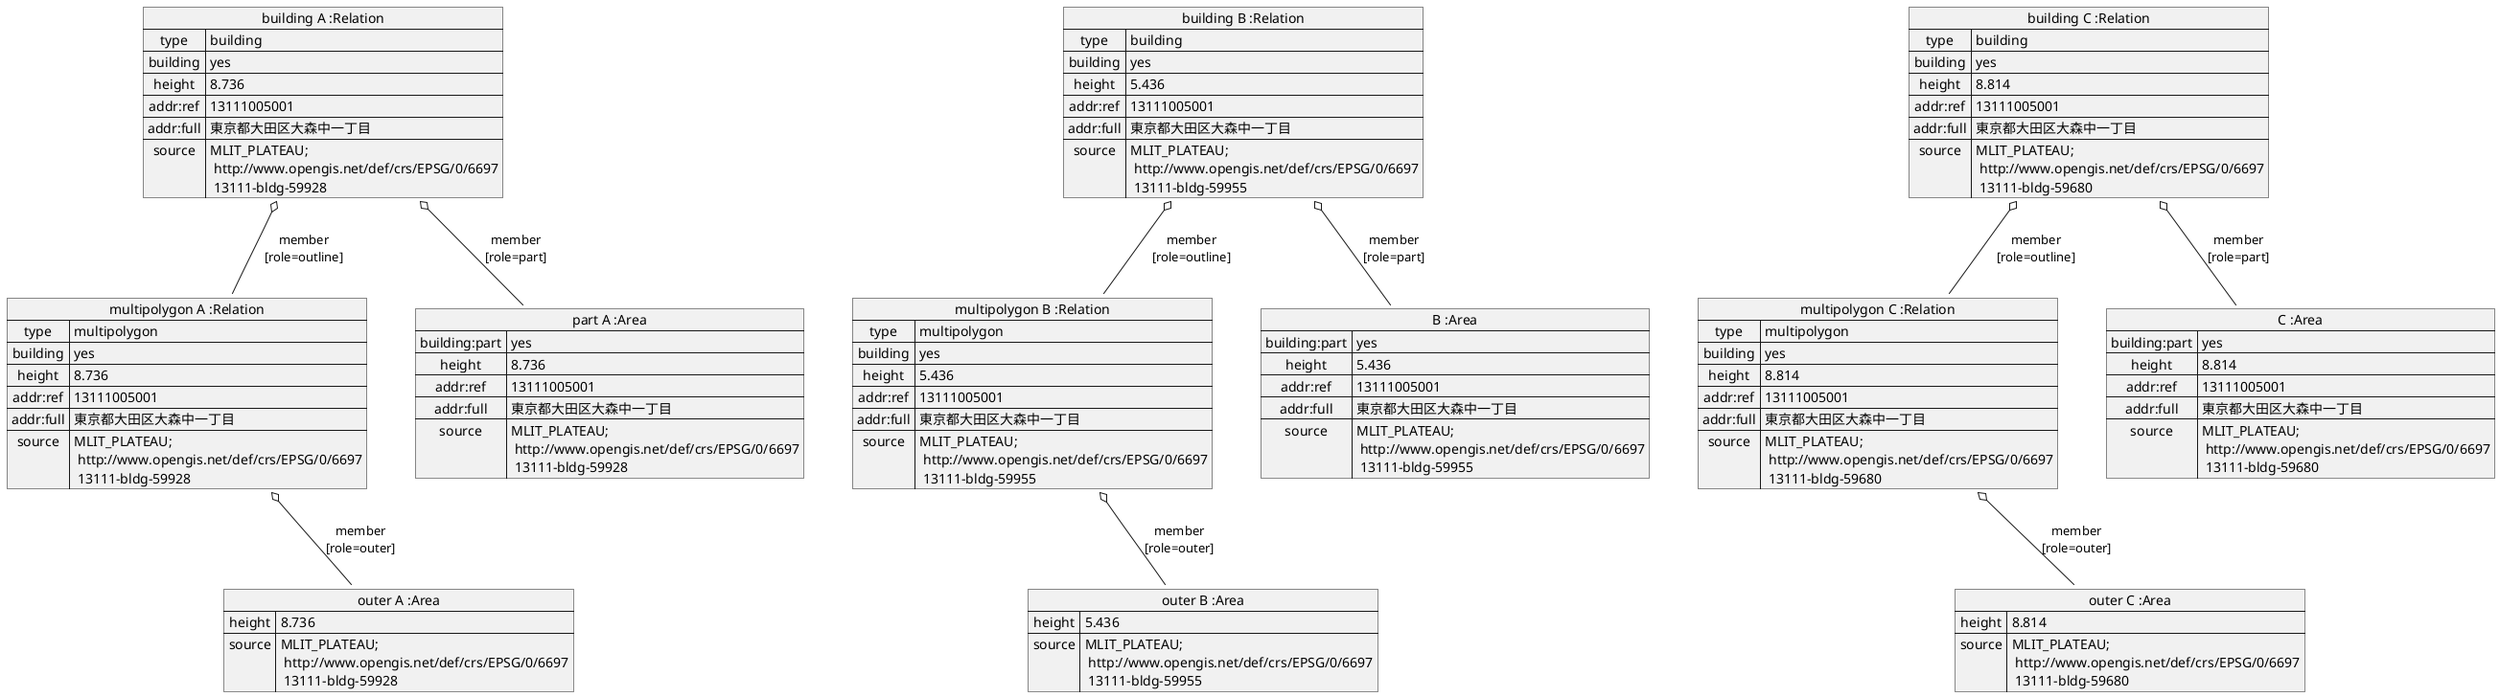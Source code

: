@startuml
map "building A :Relation" as buildingA {
 type => building
 building => yes
 height => 8.736
 addr:ref => 13111005001
 addr:full => 東京都大田区大森中一丁目
 source => MLIT_PLATEAU;\n http://www.opengis.net/def/crs/EPSG/0/6697\n 13111-bldg-59928
}

map "multipolygon A :Relation" as polygonA {
 type => multipolygon
 building => yes
 height => 8.736
 addr:ref => 13111005001
 addr:full => 東京都大田区大森中一丁目
 source => MLIT_PLATEAU;\n http://www.opengis.net/def/crs/EPSG/0/6697\n 13111-bldg-59928
}

map "part A :Area" as partA {
 building:part => yes
 height => 8.736
 addr:ref => 13111005001
 addr:full => 東京都大田区大森中一丁目
 source => MLIT_PLATEAU;\n http://www.opengis.net/def/crs/EPSG/0/6697\n 13111-bldg-59928
}

map "outer A :Area" as outerA {
 height => 8.736
 source => MLIT_PLATEAU;\n http://www.opengis.net/def/crs/EPSG/0/6697\n 13111-bldg-59928
}

buildingA o-- partA : member\n[role=part]
buildingA o-- polygonA : member\n[role=outline]
polygonA o-- outerA : member\n[role=outer]
partA -[hidden]- outerA


map "building B :Relation" as buildingB {
 type => building
 building => yes
 height => 5.436
 addr:ref => 13111005001
 addr:full => 東京都大田区大森中一丁目
 source => MLIT_PLATEAU;\n http://www.opengis.net/def/crs/EPSG/0/6697\n 13111-bldg-59955
}

map "multipolygon B :Relation" as polygonB {
 type => multipolygon
 building => yes
 height => 5.436
 addr:ref => 13111005001
 addr:full => 東京都大田区大森中一丁目
 source => MLIT_PLATEAU;\n http://www.opengis.net/def/crs/EPSG/0/6697\n 13111-bldg-59955
}

map "B :Area" as partB {
 building:part => yes
 height => 5.436
 addr:ref => 13111005001
 addr:full => 東京都大田区大森中一丁目
 source => MLIT_PLATEAU;\n http://www.opengis.net/def/crs/EPSG/0/6697\n 13111-bldg-59955
}

map "outer B :Area" as outerB {
 height => 5.436
 source => MLIT_PLATEAU;\n http://www.opengis.net/def/crs/EPSG/0/6697\n 13111-bldg-59955
}

buildingB o-- partB : member\n[role=part]
buildingB o-- polygonB : member\n[role=outline]
polygonB o-- outerB : member\n[role=outer]
partB -[hidden]- outerB


map "building C :Relation" as buildingC {
 type => building
 building => yes
 height => 8.814
 addr:ref => 13111005001
 addr:full => 東京都大田区大森中一丁目
 source => MLIT_PLATEAU;\n http://www.opengis.net/def/crs/EPSG/0/6697\n 13111-bldg-59680
}

map "multipolygon C :Relation" as polygonC {
 type => multipolygon
 building => yes
 height => 8.814
 addr:ref => 13111005001
 addr:full => 東京都大田区大森中一丁目
 source => MLIT_PLATEAU;\n http://www.opengis.net/def/crs/EPSG/0/6697\n 13111-bldg-59680
}

map "C :Area" as partC {
 building:part => yes
 height => 8.814
 addr:ref => 13111005001
 addr:full => 東京都大田区大森中一丁目
 source => MLIT_PLATEAU;\n http://www.opengis.net/def/crs/EPSG/0/6697\n 13111-bldg-59680
}

map "outer C :Area" as outerC {
 height => 8.814
 source => MLIT_PLATEAU;\n http://www.opengis.net/def/crs/EPSG/0/6697\n 13111-bldg-59680
}

buildingC o-- partC : member\n[role=part]
buildingC o-- polygonC : member\n[role=outline]
polygonC o-- outerC : member\n[role=outer]
partC -[hidden]- outerC
@enduml